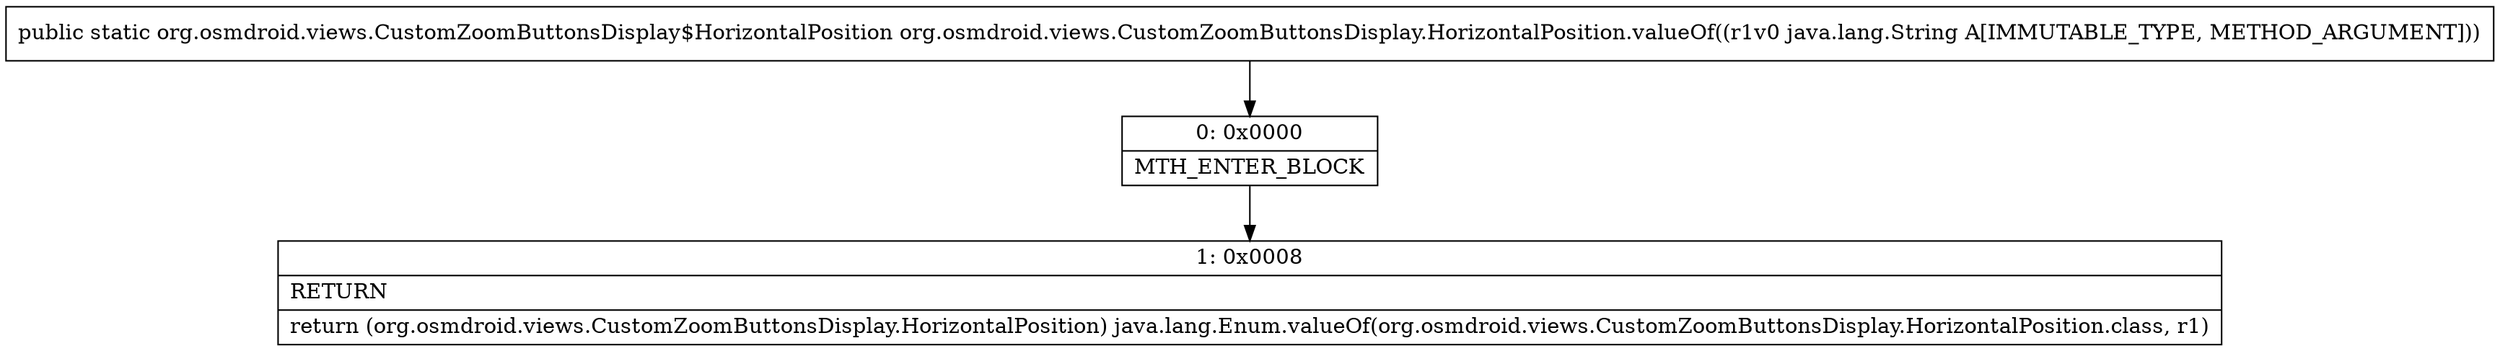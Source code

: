 digraph "CFG fororg.osmdroid.views.CustomZoomButtonsDisplay.HorizontalPosition.valueOf(Ljava\/lang\/String;)Lorg\/osmdroid\/views\/CustomZoomButtonsDisplay$HorizontalPosition;" {
Node_0 [shape=record,label="{0\:\ 0x0000|MTH_ENTER_BLOCK\l}"];
Node_1 [shape=record,label="{1\:\ 0x0008|RETURN\l|return (org.osmdroid.views.CustomZoomButtonsDisplay.HorizontalPosition) java.lang.Enum.valueOf(org.osmdroid.views.CustomZoomButtonsDisplay.HorizontalPosition.class, r1)\l}"];
MethodNode[shape=record,label="{public static org.osmdroid.views.CustomZoomButtonsDisplay$HorizontalPosition org.osmdroid.views.CustomZoomButtonsDisplay.HorizontalPosition.valueOf((r1v0 java.lang.String A[IMMUTABLE_TYPE, METHOD_ARGUMENT])) }"];
MethodNode -> Node_0;
Node_0 -> Node_1;
}


